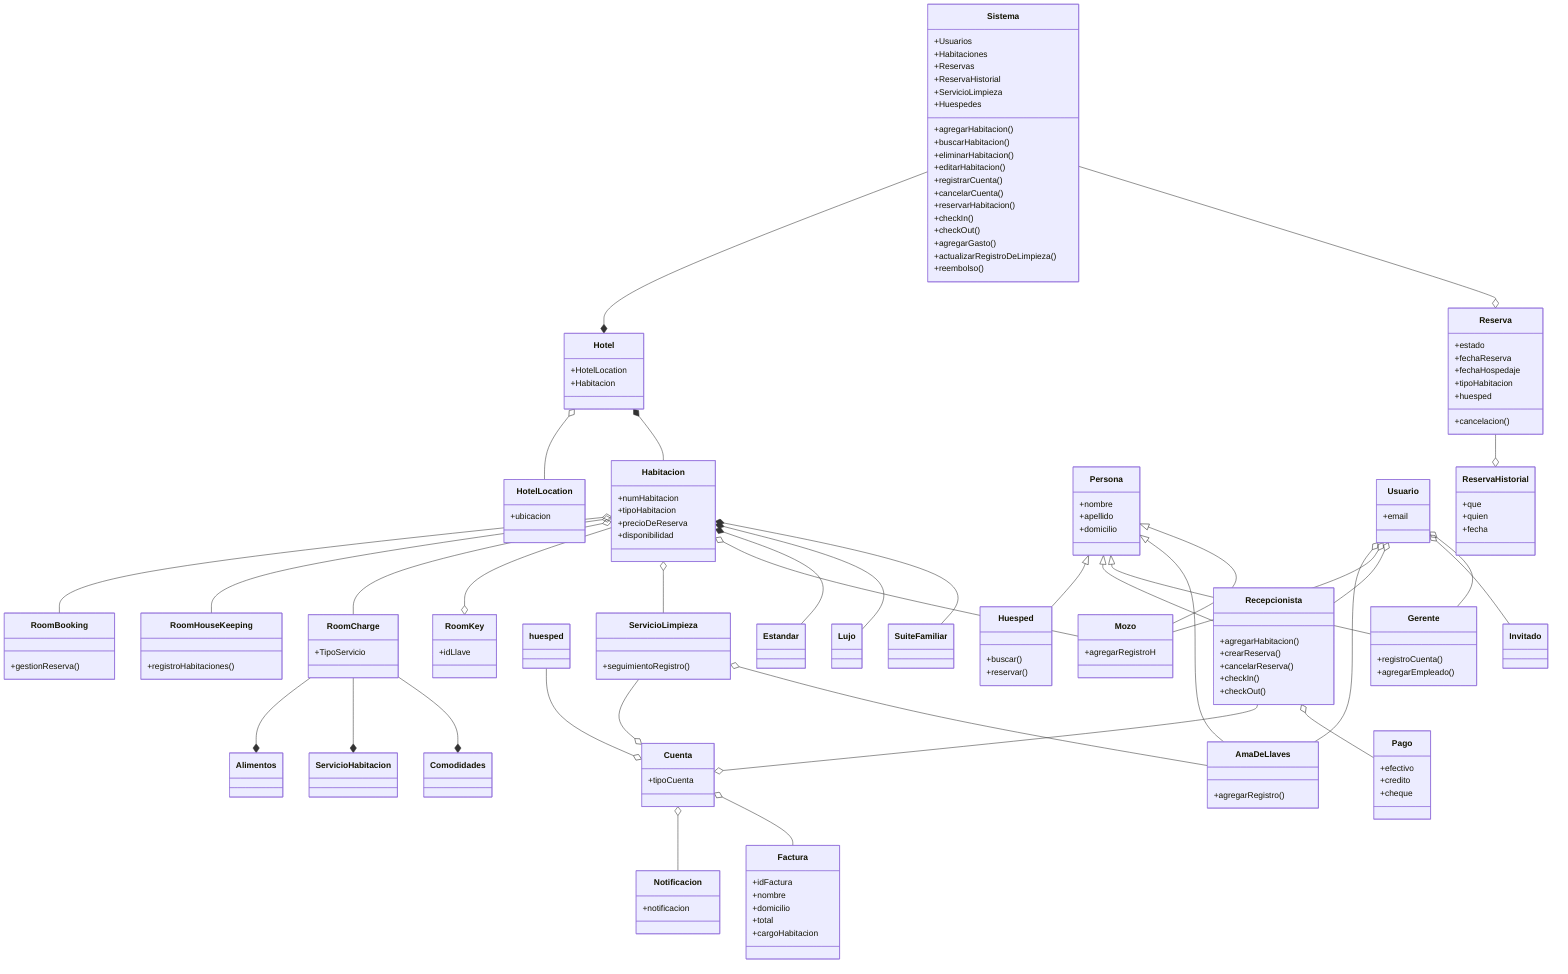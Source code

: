 classDiagram

    Hotel o-- HotelLocation
    Hotel *-- Habitacion

    Persona <|-- Huesped 
    Persona <|-- Recepcionista
    Persona <|-- Gerente
    Persona <|-- AmaDeLlaves
    Persona <|-- Mozo

   huesped --o Cuenta
    Recepcionista --o Cuenta
    ServicioLimpieza --o Cuenta

    ServicioLimpieza o-- AmaDeLlaves

    Habitacion o-- RoomBooking
    Habitacion o-- RoomHouseKeeping
    Habitacion o-- RoomCharge
    Habitacion --o RoomKey
    Habitacion o-- ServicioLimpieza
    Habitacion o-- Mozo

    Cuenta o-- Notificacion
    Cuenta o-- Factura

    Recepcionista o-- Pago

    Habitacion *-- Estandar
    Habitacion *-- Lujo
    Habitacion *-- SuiteFamiliar

    RoomCharge --* Alimentos
    RoomCharge --* ServicioHabitacion
    RoomCharge --* Comodidades

    Sistema --* Hotel
    Sistema --o Reserva

    Usuario o-- AmaDeLlaves
    Usuario o-- Mozo 
    Usuario o-- Recepcionista
    Usuario o-- Invitado
    Usuario o-- Gerente

    Reserva --o ReservaHistorial 



    class Hotel
    Hotel: +HotelLocation
    Hotel: +Habitacion

    class HotelLocation
    HotelLocation: +ubicacion

    class Persona 
    Persona: +nombre
    Persona: +apellido
    Persona: +domicilio

    class Habitacion
    Habitacion: +numHabitacion
    Habitacion: +tipoHabitacion
    Habitacion: +precioDeReserva
    Habitacion: +disponibilidad

    class Cuenta 
    Cuenta: +tipoCuenta

    class Gerente
    Gerente: +registroCuenta()
    Gerente: +agregarEmpleado()

    class Huesped
    Huesped: +buscar()
    Huesped: +reservar()

    class AmaDeLlaves
    AmaDeLlaves: +agregarRegistro()

    class Recepcionista
    Recepcionista: +agregarHabitacion()
    Recepcionista: +crearReserva()
    Recepcionista: +cancelarReserva()
    Recepcionista: +checkIn()
    Recepcionista: +checkOut()

    class ServicioLimpieza
    ServicioLimpieza: +seguimientoRegistro()

    class RoomBooking 
    RoomBooking: +gestionReserva()

    class Notificacion
    Notificacion: +notificacion

    class RoomHouseKeeping
    RoomHouseKeeping: +registroHabitaciones()

    class RoomCharge
    RoomCharge: +TipoServicio

    class Factura
    Factura: +idFactura
    Factura: +nombre
    Factura: +domicilio
    Factura: +total
    Factura: +cargoHabitacion

    class RoomKey 
    RoomKey: +idLlave

    class Pago
    Pago: +efectivo
    Pago: +credito
    Pago: +cheque

    class ReservaHistorial
    ReservaHistorial: +que
    ReservaHistorial: +quien
    ReservaHistorial: +fecha

    class Reserva
    Reserva: +estado
    Reserva: +fechaReserva
    Reserva: +fechaHospedaje
    Reserva: +tipoHabitacion
    Reserva: +huesped
    Reserva: +cancelacion()

    class Estandar

    class Lujo

    class SuiteFamiliar

    class Alimentos

    class ServicioHabitacion

    class Comodidades

    class Mozo
    Mozo: +agregarRegistroH

    class Usuario
    Usuario: +email

    class Sistema
    Sistema: +Usuarios
    Sistema: +Habitaciones
    Sistema: +Reservas
    Sistema: +ReservaHistorial
    Sistema: +ServicioLimpieza
    Sistema: +Huespedes

    Sistema: +agregarHabitacion()
    Sistema: +buscarHabitacion()
    Sistema: +eliminarHabitacion()
    Sistema: +editarHabitacion()
    Sistema: +registrarCuenta()
    Sistema: +cancelarCuenta()
    Sistema: +reservarHabitacion()
    Sistema: +checkIn()
    Sistema: +checkOut()
    Sistema: +agregarGasto()
    Sistema: +actualizarRegistroDeLimpieza()
    Sistema: +reembolso()
